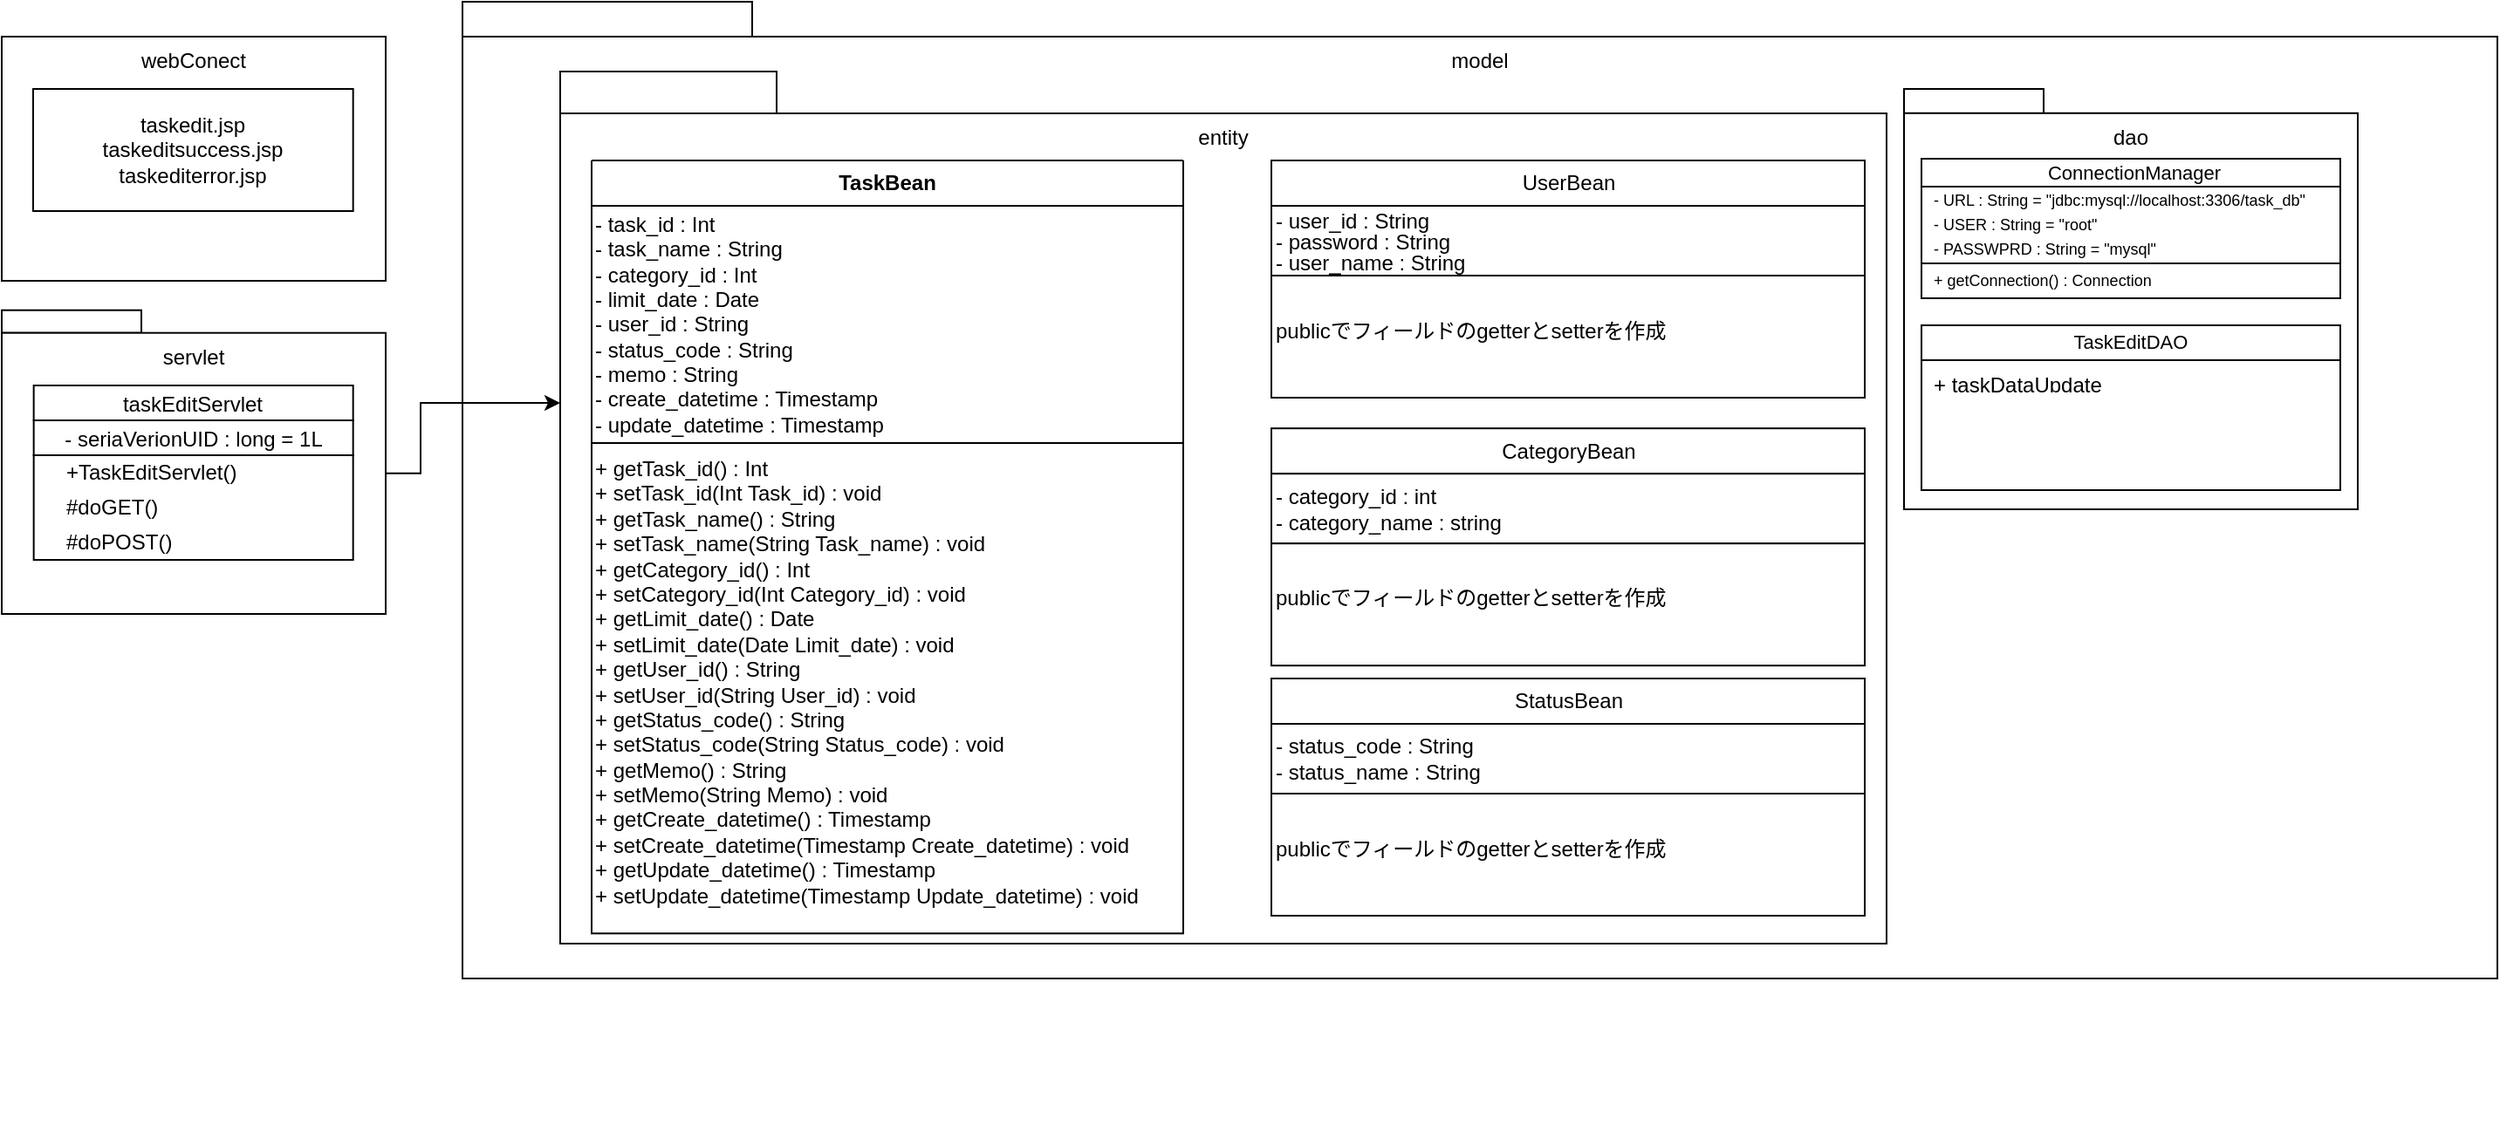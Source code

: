 <mxfile version="28.0.6">
  <diagram name="ページ1" id="dzZG1PhtQ2dyzGOq-ufO">
    <mxGraphModel dx="1090" dy="661" grid="1" gridSize="10" guides="1" tooltips="1" connect="1" arrows="1" fold="1" page="1" pageScale="1" pageWidth="827" pageHeight="1169" math="0" shadow="0">
      <root>
        <mxCell id="0" />
        <mxCell id="1" parent="0" />
        <mxCell id="Y0OqKeb04vZzmIcl4n4--27" value="" style="rounded=0;whiteSpace=wrap;html=1;" parent="1" vertex="1">
          <mxGeometry x="294" y="60" width="166" height="20" as="geometry" />
        </mxCell>
        <mxCell id="Y0OqKeb04vZzmIcl4n4--26" value="model" style="rounded=0;whiteSpace=wrap;html=1;verticalAlign=top;" parent="1" vertex="1">
          <mxGeometry x="294" y="80" width="1166" height="540" as="geometry" />
        </mxCell>
        <mxCell id="Y0OqKeb04vZzmIcl4n4--3" value="" style="group;align=center;" parent="1" vertex="1" connectable="0">
          <mxGeometry x="30" y="80" width="220" height="140" as="geometry" />
        </mxCell>
        <mxCell id="Y0OqKeb04vZzmIcl4n4--1" value="webConect" style="rounded=0;whiteSpace=wrap;html=1;align=center;labelPosition=center;verticalLabelPosition=middle;verticalAlign=top;container=1;" parent="Y0OqKeb04vZzmIcl4n4--3" vertex="1">
          <mxGeometry width="220" height="140" as="geometry">
            <mxRectangle width="100" height="30" as="alternateBounds" />
          </mxGeometry>
        </mxCell>
        <mxCell id="Y0OqKeb04vZzmIcl4n4--2" value="&lt;div&gt;taskedit.jsp&lt;/div&gt;&lt;div&gt;taskeditsuccess.jsp&lt;/div&gt;&lt;div&gt;taskediterror.jsp&lt;/div&gt;" style="rounded=0;whiteSpace=wrap;html=1;" parent="Y0OqKeb04vZzmIcl4n4--1" vertex="1">
          <mxGeometry x="17.993" y="30" width="183.333" height="70" as="geometry" />
        </mxCell>
        <mxCell id="Y0OqKeb04vZzmIcl4n4--12" value="" style="group" parent="1" vertex="1" connectable="0">
          <mxGeometry x="30" y="240" width="240" height="171" as="geometry" />
        </mxCell>
        <mxCell id="Y0OqKeb04vZzmIcl4n4--4" value="" style="rounded=0;whiteSpace=wrap;html=1;container=0;" parent="Y0OqKeb04vZzmIcl4n4--12" vertex="1">
          <mxGeometry y="-3.15" width="80" height="13" as="geometry" />
        </mxCell>
        <mxCell id="Y0OqKeb04vZzmIcl4n4--6" value="servlet" style="rounded=0;whiteSpace=wrap;html=1;align=center;container=0;labelPosition=center;verticalLabelPosition=middle;verticalAlign=top;" parent="Y0OqKeb04vZzmIcl4n4--12" vertex="1">
          <mxGeometry y="9.848" width="220" height="161.152" as="geometry" />
        </mxCell>
        <mxCell id="Y0OqKeb04vZzmIcl4n4--8" value="taskEdit&lt;span style=&quot;background-color: transparent; color: light-dark(rgb(0, 0, 0), rgb(255, 255, 255));&quot;&gt;Servlet&lt;/span&gt;" style="rounded=0;whiteSpace=wrap;html=1;verticalAlign=top;spacingTop=-3;" parent="Y0OqKeb04vZzmIcl4n4--12" vertex="1">
          <mxGeometry x="18.33" y="40" width="183" height="20" as="geometry" />
        </mxCell>
        <mxCell id="QrZZ47GBK98i8vPchPdG-18" value="" style="rounded=0;whiteSpace=wrap;html=1;" parent="Y0OqKeb04vZzmIcl4n4--12" vertex="1">
          <mxGeometry x="18.33" y="80" width="183" height="60" as="geometry" />
        </mxCell>
        <mxCell id="p6s_l67U7tZOyEWu5kIQ-1" value="" style="shape=table;startSize=0;container=1;collapsible=0;childLayout=tableLayout;fontSize=12;fillColor=none;strokeColor=none;align=left;" parent="Y0OqKeb04vZzmIcl4n4--12" vertex="1">
          <mxGeometry x="30" y="80.09" width="160" height="60" as="geometry" />
        </mxCell>
        <mxCell id="p6s_l67U7tZOyEWu5kIQ-2" value="" style="shape=tableRow;horizontal=0;startSize=0;swimlaneHead=0;swimlaneBody=0;strokeColor=inherit;top=0;left=0;bottom=0;right=0;collapsible=0;dropTarget=0;fillColor=none;points=[[0,0.5],[1,0.5]];portConstraint=eastwest;fontSize=16;" parent="p6s_l67U7tZOyEWu5kIQ-1" vertex="1">
          <mxGeometry width="160" height="20" as="geometry" />
        </mxCell>
        <mxCell id="p6s_l67U7tZOyEWu5kIQ-3" value="+TaskEditServlet()" style="shape=partialRectangle;html=1;whiteSpace=wrap;connectable=0;strokeColor=inherit;overflow=hidden;fillColor=none;top=0;left=0;bottom=0;right=0;pointerEvents=1;fontSize=12;align=left;spacingLeft=5;" parent="p6s_l67U7tZOyEWu5kIQ-2" vertex="1">
          <mxGeometry width="160" height="20" as="geometry">
            <mxRectangle width="160" height="20" as="alternateBounds" />
          </mxGeometry>
        </mxCell>
        <mxCell id="p6s_l67U7tZOyEWu5kIQ-4" value="" style="shape=tableRow;horizontal=0;startSize=0;swimlaneHead=0;swimlaneBody=0;strokeColor=inherit;top=0;left=0;bottom=0;right=0;collapsible=0;dropTarget=0;fillColor=none;points=[[0,0.5],[1,0.5]];portConstraint=eastwest;fontSize=16;" parent="p6s_l67U7tZOyEWu5kIQ-1" vertex="1">
          <mxGeometry y="20" width="160" height="20" as="geometry" />
        </mxCell>
        <mxCell id="p6s_l67U7tZOyEWu5kIQ-5" value="#doGET()" style="shape=partialRectangle;html=1;whiteSpace=wrap;connectable=0;strokeColor=inherit;overflow=hidden;fillColor=none;top=0;left=0;bottom=0;right=0;pointerEvents=1;fontSize=12;align=left;spacingLeft=5;" parent="p6s_l67U7tZOyEWu5kIQ-4" vertex="1">
          <mxGeometry width="160" height="20" as="geometry">
            <mxRectangle width="160" height="20" as="alternateBounds" />
          </mxGeometry>
        </mxCell>
        <mxCell id="p6s_l67U7tZOyEWu5kIQ-6" value="" style="shape=tableRow;horizontal=0;startSize=0;swimlaneHead=0;swimlaneBody=0;strokeColor=inherit;top=0;left=0;bottom=0;right=0;collapsible=0;dropTarget=0;fillColor=none;points=[[0,0.5],[1,0.5]];portConstraint=eastwest;fontSize=16;" parent="p6s_l67U7tZOyEWu5kIQ-1" vertex="1">
          <mxGeometry y="40" width="160" height="20" as="geometry" />
        </mxCell>
        <mxCell id="p6s_l67U7tZOyEWu5kIQ-7" value="#doPOST()" style="shape=partialRectangle;html=1;whiteSpace=wrap;connectable=0;strokeColor=inherit;overflow=hidden;fillColor=none;top=0;left=0;bottom=0;right=0;pointerEvents=1;fontSize=12;align=left;spacingLeft=5;" parent="p6s_l67U7tZOyEWu5kIQ-6" vertex="1">
          <mxGeometry width="160" height="20" as="geometry">
            <mxRectangle width="160" height="20" as="alternateBounds" />
          </mxGeometry>
        </mxCell>
        <mxCell id="QrZZ47GBK98i8vPchPdG-13" value="" style="rounded=0;whiteSpace=wrap;html=1;" parent="Y0OqKeb04vZzmIcl4n4--12" vertex="1">
          <mxGeometry x="18.33" y="60" width="183" height="20" as="geometry" />
        </mxCell>
        <UserObject label="- seriaVerionUID : long = 1L" placeholders="1" name="Variable" id="p6s_l67U7tZOyEWu5kIQ-11">
          <mxCell style="text;strokeColor=none;fillColor=none;align=center;verticalAlign=middle;overflow=hidden;" parent="Y0OqKeb04vZzmIcl4n4--12" vertex="1">
            <mxGeometry x="30" y="60" width="160" height="20" as="geometry" />
          </mxCell>
        </UserObject>
        <mxCell id="p6s_l67U7tZOyEWu5kIQ-10" value="" style="edgeStyle=orthogonalEdgeStyle;rounded=0;orthogonalLoop=1;jettySize=auto;html=1;exitX=1;exitY=0.5;exitDx=0;exitDy=0;" parent="1" source="Y0OqKeb04vZzmIcl4n4--6" target="Vzcn5Th_RRZx8E6nSQGE-6" edge="1">
          <mxGeometry relative="1" as="geometry">
            <Array as="points">
              <mxPoint x="270" y="330" />
              <mxPoint x="270" y="290" />
            </Array>
            <mxPoint x="211.33" y="315" as="sourcePoint" />
            <mxPoint x="270" y="290" as="targetPoint" />
          </mxGeometry>
        </mxCell>
        <mxCell id="Vzcn5Th_RRZx8E6nSQGE-7" value="" style="rounded=0;whiteSpace=wrap;html=1;aspect=fixed;direction=west;" parent="1" vertex="1">
          <mxGeometry x="350" y="100" width="124" height="24" as="geometry" />
        </mxCell>
        <mxCell id="YNCZixCwN9TrpQLyCiZt-29" value="" style="group" vertex="1" connectable="0" parent="1">
          <mxGeometry x="350" y="100" width="765" height="603" as="geometry" />
        </mxCell>
        <mxCell id="YNCZixCwN9TrpQLyCiZt-42" value="" style="group" vertex="1" connectable="0" parent="YNCZixCwN9TrpQLyCiZt-29">
          <mxGeometry y="24" width="760" height="476" as="geometry" />
        </mxCell>
        <mxCell id="Vzcn5Th_RRZx8E6nSQGE-6" value="entity" style="rounded=0;whiteSpace=wrap;html=1;spacingTop=-449;direction=west;" parent="YNCZixCwN9TrpQLyCiZt-42" vertex="1">
          <mxGeometry width="760" height="476" as="geometry" />
        </mxCell>
        <mxCell id="YNCZixCwN9TrpQLyCiZt-28" value="" style="group" vertex="1" connectable="0" parent="YNCZixCwN9TrpQLyCiZt-42">
          <mxGeometry x="18" y="27" width="339" height="443.17" as="geometry" />
        </mxCell>
        <mxCell id="Vzcn5Th_RRZx8E6nSQGE-10" value="- task_id : Int&lt;div&gt;- task_name : String&lt;/div&gt;&lt;div&gt;- category_id : Int&lt;/div&gt;&lt;div&gt;- limit_date : Date&lt;/div&gt;&lt;div&gt;- user_id : String&lt;/div&gt;&lt;div&gt;- status_code : String&lt;/div&gt;&lt;div&gt;- memo : String&lt;/div&gt;&lt;div&gt;- create_datetime : Timestamp&lt;/div&gt;&lt;div&gt;- update_datetime : Timestamp&lt;/div&gt;" style="rounded=0;whiteSpace=wrap;html=1;align=left;aspect=fixed;direction=west;" parent="YNCZixCwN9TrpQLyCiZt-28" vertex="1">
          <mxGeometry y="26" width="339" height="136" as="geometry" />
        </mxCell>
        <mxCell id="Vzcn5Th_RRZx8E6nSQGE-9" value="+ getTask_id() : Int&lt;div&gt;+ setTask_id(Int Task_id) : void&lt;/div&gt;&lt;div&gt;+ getTask_name() : String&lt;div&gt;+ setTask_name(String Task_name) : void&lt;/div&gt;&lt;/div&gt;&lt;div&gt;&lt;span style=&quot;background-color: transparent; color: light-dark(rgb(0, 0, 0), rgb(255, 255, 255));&quot;&gt;+ getCategory_id() : Int&lt;/span&gt;&lt;/div&gt;&lt;div&gt;&lt;div&gt;+ setCategory_id(Int Category_id) : void&lt;/div&gt;&lt;/div&gt;&lt;div&gt;+ getLimit_date() : Date&lt;div&gt;+ setLimit_date(Date Limit_date) : void&lt;/div&gt;&lt;/div&gt;&lt;div&gt;+ getUser_id() : String&lt;div&gt;+ setUser_id(String User_id) : void&lt;/div&gt;&lt;/div&gt;&lt;div&gt;+ getStatus_code() : String&lt;div&gt;+ setStatus_code(String Status_code) : void&lt;/div&gt;&lt;/div&gt;&lt;div&gt;+ getMemo() : String&lt;div&gt;+ setMemo(String Memo) : void&lt;/div&gt;&lt;/div&gt;&lt;div&gt;+ getCreate_datetime() : Timestamp&lt;div&gt;+ setCreate_datetime(&lt;span style=&quot;background-color: transparent; color: light-dark(rgb(0, 0, 0), rgb(255, 255, 255));&quot;&gt;Timestamp&lt;/span&gt;&lt;span style=&quot;background-color: transparent; color: light-dark(rgb(0, 0, 0), rgb(255, 255, 255));&quot;&gt;&amp;nbsp;Create_datetime&lt;/span&gt;&lt;span style=&quot;background-color: transparent; color: light-dark(rgb(0, 0, 0), rgb(255, 255, 255));&quot;&gt;) : void&lt;/span&gt;&lt;/div&gt;&lt;/div&gt;&lt;div&gt;+ getUpdate_datetime() : Timestamp&lt;div&gt;+ setUpdate_datetime(&lt;span style=&quot;background-color: transparent; color: light-dark(rgb(0, 0, 0), rgb(255, 255, 255));&quot;&gt;Timestamp&lt;/span&gt;&lt;span style=&quot;background-color: transparent; color: light-dark(rgb(0, 0, 0), rgb(255, 255, 255));&quot;&gt;&amp;nbsp;Update_datetime&lt;/span&gt;&lt;span style=&quot;background-color: transparent; color: light-dark(rgb(0, 0, 0), rgb(255, 255, 255));&quot;&gt;) : void&lt;/span&gt;&lt;/div&gt;&lt;/div&gt;" style="rounded=0;whiteSpace=wrap;html=1;align=left;spacingTop=-7;aspect=fixed;direction=west;" parent="YNCZixCwN9TrpQLyCiZt-28" vertex="1">
          <mxGeometry y="162" width="339" height="281.17" as="geometry" />
        </mxCell>
        <mxCell id="Vzcn5Th_RRZx8E6nSQGE-8" value="TaskBean" style="swimlane;whiteSpace=wrap;html=1;direction=west;startSize=441;container=0;" parent="YNCZixCwN9TrpQLyCiZt-28" vertex="1">
          <mxGeometry width="339" height="26" as="geometry">
            <mxRectangle x="17.5" y="54" width="90" height="30" as="alternateBounds" />
          </mxGeometry>
        </mxCell>
        <mxCell id="YNCZixCwN9TrpQLyCiZt-40" value="" style="group" vertex="1" connectable="0" parent="YNCZixCwN9TrpQLyCiZt-42">
          <mxGeometry x="407.5" y="27" width="340" height="136" as="geometry" />
        </mxCell>
        <mxCell id="YNCZixCwN9TrpQLyCiZt-25" value="UserBean" style="rounded=0;whiteSpace=wrap;html=1;" vertex="1" parent="YNCZixCwN9TrpQLyCiZt-40">
          <mxGeometry width="340" height="26" as="geometry" />
        </mxCell>
        <mxCell id="YNCZixCwN9TrpQLyCiZt-39" value="" style="group" vertex="1" connectable="0" parent="YNCZixCwN9TrpQLyCiZt-40">
          <mxGeometry y="26" width="340" height="110" as="geometry" />
        </mxCell>
        <mxCell id="YNCZixCwN9TrpQLyCiZt-8" value="&lt;div style=&quot;line-height: 100%;&quot;&gt;&lt;font&gt;- user_id : String&lt;/font&gt;&lt;div&gt;&lt;font&gt;- password : String&lt;br&gt;&lt;/font&gt;&lt;div&gt;&lt;font&gt;- user_name : String&lt;/font&gt;&lt;/div&gt;&lt;/div&gt;&lt;/div&gt;" style="rounded=0;whiteSpace=wrap;html=1;align=left;direction=west;" vertex="1" parent="YNCZixCwN9TrpQLyCiZt-39">
          <mxGeometry width="340" height="40" as="geometry" />
        </mxCell>
        <mxCell id="YNCZixCwN9TrpQLyCiZt-9" value="publicでフィールドのgetterとsetterを作成" style="rounded=0;whiteSpace=wrap;html=1;align=left;spacingTop=-7;direction=west;" vertex="1" parent="YNCZixCwN9TrpQLyCiZt-39">
          <mxGeometry y="40" width="340" height="70" as="geometry" />
        </mxCell>
        <mxCell id="YNCZixCwN9TrpQLyCiZt-43" value="" style="group" vertex="1" connectable="0" parent="YNCZixCwN9TrpQLyCiZt-42">
          <mxGeometry x="407.5" y="180.59" width="340" height="136" as="geometry" />
        </mxCell>
        <mxCell id="YNCZixCwN9TrpQLyCiZt-44" value="CategoryBean" style="rounded=0;whiteSpace=wrap;html=1;" vertex="1" parent="YNCZixCwN9TrpQLyCiZt-43">
          <mxGeometry width="340" height="26" as="geometry" />
        </mxCell>
        <mxCell id="YNCZixCwN9TrpQLyCiZt-45" value="" style="group" vertex="1" connectable="0" parent="YNCZixCwN9TrpQLyCiZt-43">
          <mxGeometry y="26" width="340" height="110" as="geometry" />
        </mxCell>
        <mxCell id="YNCZixCwN9TrpQLyCiZt-46" value="- category_id : int&lt;div&gt;- category_name : string&lt;/div&gt;" style="rounded=0;whiteSpace=wrap;html=1;align=left;direction=west;" vertex="1" parent="YNCZixCwN9TrpQLyCiZt-45">
          <mxGeometry width="340" height="40" as="geometry" />
        </mxCell>
        <mxCell id="YNCZixCwN9TrpQLyCiZt-47" value="publicでフィールドのgetterとsetterを作成" style="rounded=0;whiteSpace=wrap;html=1;align=left;spacingTop=-7;direction=west;" vertex="1" parent="YNCZixCwN9TrpQLyCiZt-45">
          <mxGeometry y="40" width="340" height="70" as="geometry" />
        </mxCell>
        <mxCell id="YNCZixCwN9TrpQLyCiZt-48" value="" style="group" vertex="1" connectable="0" parent="YNCZixCwN9TrpQLyCiZt-42">
          <mxGeometry x="407.5" y="324" width="340" height="136" as="geometry" />
        </mxCell>
        <mxCell id="YNCZixCwN9TrpQLyCiZt-49" value="StatusBean" style="rounded=0;whiteSpace=wrap;html=1;" vertex="1" parent="YNCZixCwN9TrpQLyCiZt-48">
          <mxGeometry width="340" height="26" as="geometry" />
        </mxCell>
        <mxCell id="YNCZixCwN9TrpQLyCiZt-50" value="" style="group" vertex="1" connectable="0" parent="YNCZixCwN9TrpQLyCiZt-48">
          <mxGeometry y="26" width="340" height="110" as="geometry" />
        </mxCell>
        <mxCell id="YNCZixCwN9TrpQLyCiZt-51" value="- status_code : String&lt;div&gt;- status_name : String&lt;/div&gt;" style="rounded=0;whiteSpace=wrap;html=1;align=left;direction=west;" vertex="1" parent="YNCZixCwN9TrpQLyCiZt-50">
          <mxGeometry width="340" height="40" as="geometry" />
        </mxCell>
        <mxCell id="YNCZixCwN9TrpQLyCiZt-52" value="publicでフィールドのgetterとsetterを作成" style="rounded=0;whiteSpace=wrap;html=1;align=left;spacingTop=-7;direction=west;" vertex="1" parent="YNCZixCwN9TrpQLyCiZt-50">
          <mxGeometry y="40" width="340" height="70" as="geometry" />
        </mxCell>
        <mxCell id="QrZZ47GBK98i8vPchPdG-60" value="" style="group" parent="1" vertex="1" connectable="0">
          <mxGeometry x="1120" y="110" width="260" height="241" as="geometry" />
        </mxCell>
        <mxCell id="QrZZ47GBK98i8vPchPdG-48" value="" style="group" parent="QrZZ47GBK98i8vPchPdG-60" vertex="1" connectable="0">
          <mxGeometry width="260" height="241" as="geometry" />
        </mxCell>
        <mxCell id="Y0OqKeb04vZzmIcl4n4--21" value="" style="rounded=0;whiteSpace=wrap;html=1;container=0;" parent="QrZZ47GBK98i8vPchPdG-48" vertex="1">
          <mxGeometry width="80" height="14" as="geometry" />
        </mxCell>
        <mxCell id="Y0OqKeb04vZzmIcl4n4--22" value="dao" style="rounded=0;whiteSpace=wrap;html=1;align=center;container=0;labelPosition=center;verticalLabelPosition=middle;verticalAlign=top;" parent="QrZZ47GBK98i8vPchPdG-48" vertex="1">
          <mxGeometry y="13.88" width="260" height="227.12" as="geometry" />
        </mxCell>
        <mxCell id="Vzcn5Th_RRZx8E6nSQGE-52" value="" style="rounded=0;whiteSpace=wrap;html=1;" parent="QrZZ47GBK98i8vPchPdG-48" vertex="1">
          <mxGeometry x="10" y="150" width="240" height="80" as="geometry" />
        </mxCell>
        <mxCell id="Vzcn5Th_RRZx8E6nSQGE-53" value="" style="shape=table;startSize=0;container=1;collapsible=0;childLayout=tableLayout;fontSize=11;fillColor=none;strokeColor=none;" parent="QrZZ47GBK98i8vPchPdG-48" vertex="1">
          <mxGeometry x="10" y="160" width="240" height="60" as="geometry" />
        </mxCell>
        <mxCell id="Vzcn5Th_RRZx8E6nSQGE-54" value="" style="shape=tableRow;horizontal=0;startSize=0;swimlaneHead=0;swimlaneBody=0;strokeColor=inherit;top=0;left=0;bottom=0;right=0;collapsible=0;dropTarget=0;fillColor=none;points=[[0,0.5],[1,0.5]];portConstraint=eastwest;fontSize=16;" parent="Vzcn5Th_RRZx8E6nSQGE-53" vertex="1">
          <mxGeometry width="240" height="15" as="geometry" />
        </mxCell>
        <mxCell id="Vzcn5Th_RRZx8E6nSQGE-55" value="+&amp;nbsp;&lt;span style=&quot;background-color: transparent; color: light-dark(rgb(0, 0, 0), rgb(255, 255, 255));&quot;&gt;taskDataUpdate&lt;/span&gt;" style="shape=partialRectangle;html=1;whiteSpace=wrap;connectable=0;strokeColor=inherit;overflow=hidden;fillColor=none;top=0;left=0;bottom=0;right=0;pointerEvents=1;fontSize=12;align=left;spacingLeft=5;" parent="Vzcn5Th_RRZx8E6nSQGE-54" vertex="1">
          <mxGeometry width="240" height="15" as="geometry">
            <mxRectangle width="240" height="15" as="alternateBounds" />
          </mxGeometry>
        </mxCell>
        <mxCell id="Vzcn5Th_RRZx8E6nSQGE-56" value="" style="shape=tableRow;horizontal=0;startSize=0;swimlaneHead=0;swimlaneBody=0;strokeColor=inherit;top=0;left=0;bottom=0;right=0;collapsible=0;dropTarget=0;fillColor=none;points=[[0,0.5],[1,0.5]];portConstraint=eastwest;fontSize=16;" parent="Vzcn5Th_RRZx8E6nSQGE-53" vertex="1">
          <mxGeometry y="15" width="240" height="15" as="geometry" />
        </mxCell>
        <mxCell id="Vzcn5Th_RRZx8E6nSQGE-57" value="" style="shape=partialRectangle;html=1;whiteSpace=wrap;connectable=0;strokeColor=inherit;overflow=hidden;fillColor=none;top=0;left=0;bottom=0;right=0;pointerEvents=1;fontSize=12;align=left;spacingLeft=5;" parent="Vzcn5Th_RRZx8E6nSQGE-56" vertex="1">
          <mxGeometry width="240" height="15" as="geometry">
            <mxRectangle width="240" height="15" as="alternateBounds" />
          </mxGeometry>
        </mxCell>
        <mxCell id="Vzcn5Th_RRZx8E6nSQGE-58" value="" style="shape=tableRow;horizontal=0;startSize=0;swimlaneHead=0;swimlaneBody=0;strokeColor=inherit;top=0;left=0;bottom=0;right=0;collapsible=0;dropTarget=0;fillColor=none;points=[[0,0.5],[1,0.5]];portConstraint=eastwest;fontSize=16;" parent="Vzcn5Th_RRZx8E6nSQGE-53" vertex="1">
          <mxGeometry y="30" width="240" height="15" as="geometry" />
        </mxCell>
        <mxCell id="Vzcn5Th_RRZx8E6nSQGE-59" value="" style="shape=partialRectangle;html=1;whiteSpace=wrap;connectable=0;strokeColor=inherit;overflow=hidden;fillColor=none;top=0;left=0;bottom=0;right=0;pointerEvents=1;fontSize=12;align=left;spacingLeft=5;" parent="Vzcn5Th_RRZx8E6nSQGE-58" vertex="1">
          <mxGeometry width="240" height="15" as="geometry">
            <mxRectangle width="240" height="15" as="alternateBounds" />
          </mxGeometry>
        </mxCell>
        <mxCell id="Vzcn5Th_RRZx8E6nSQGE-60" style="shape=tableRow;horizontal=0;startSize=0;swimlaneHead=0;swimlaneBody=0;strokeColor=inherit;top=0;left=0;bottom=0;right=0;collapsible=0;dropTarget=0;fillColor=none;points=[[0,0.5],[1,0.5]];portConstraint=eastwest;fontSize=16;" parent="Vzcn5Th_RRZx8E6nSQGE-53" vertex="1">
          <mxGeometry y="45" width="240" height="15" as="geometry" />
        </mxCell>
        <mxCell id="Vzcn5Th_RRZx8E6nSQGE-61" value="" style="shape=partialRectangle;html=1;whiteSpace=wrap;connectable=0;strokeColor=inherit;overflow=hidden;fillColor=none;top=0;left=0;bottom=0;right=0;pointerEvents=1;fontSize=12;align=left;spacingLeft=5;" parent="Vzcn5Th_RRZx8E6nSQGE-60" vertex="1">
          <mxGeometry width="240" height="15" as="geometry">
            <mxRectangle width="240" height="15" as="alternateBounds" />
          </mxGeometry>
        </mxCell>
        <mxCell id="QrZZ47GBK98i8vPchPdG-50" value="" style="group" parent="QrZZ47GBK98i8vPchPdG-60" vertex="1" connectable="0">
          <mxGeometry x="10" y="40" width="240" height="80" as="geometry" />
        </mxCell>
        <mxCell id="QrZZ47GBK98i8vPchPdG-49" value="" style="group" parent="QrZZ47GBK98i8vPchPdG-50" vertex="1" connectable="0">
          <mxGeometry width="240" height="80" as="geometry" />
        </mxCell>
        <mxCell id="Y0OqKeb04vZzmIcl4n4--24" value="&lt;div style=&quot;line-height: 130%;&quot;&gt;&lt;div style=&quot;&quot;&gt;&lt;font style=&quot;font-size: 8px; line-height: 130%;&quot;&gt;&lt;span style=&quot;font-size: 11px; line-height: 130%;&quot;&gt;Co&lt;/span&gt;&lt;/font&gt;&lt;span style=&quot;font-size: 11px; background-color: transparent; color: light-dark(rgb(0, 0, 0), rgb(255, 255, 255));&quot;&gt;nnectionManager&lt;/span&gt;&lt;/div&gt;&lt;/div&gt;" style="rounded=0;whiteSpace=wrap;html=1;align=center;spacingLeft=4;container=0;verticalAlign=top;spacingTop=-6;spacing=2;" parent="QrZZ47GBK98i8vPchPdG-49" vertex="1">
          <mxGeometry width="240" height="80" as="geometry" />
        </mxCell>
        <mxCell id="QrZZ47GBK98i8vPchPdG-34" value="" style="shape=table;startSize=0;container=1;collapsible=0;childLayout=tableLayout;fontSize=11;fillColor=none;strokeColor=none;" parent="QrZZ47GBK98i8vPchPdG-49" vertex="1">
          <mxGeometry y="16" width="240" height="60" as="geometry" />
        </mxCell>
        <mxCell id="QrZZ47GBK98i8vPchPdG-35" value="" style="shape=tableRow;horizontal=0;startSize=0;swimlaneHead=0;swimlaneBody=0;strokeColor=inherit;top=0;left=0;bottom=0;right=0;collapsible=0;dropTarget=0;fillColor=none;points=[[0,0.5],[1,0.5]];portConstraint=eastwest;fontSize=12;strokeWidth=0;perimeterSpacing=0;align=center;spacing=0;" parent="QrZZ47GBK98i8vPchPdG-34" vertex="1">
          <mxGeometry width="240" height="14" as="geometry" />
        </mxCell>
        <mxCell id="QrZZ47GBK98i8vPchPdG-36" value="&lt;font style=&quot;line-height: 10.4px;&quot;&gt;&lt;div style=&quot;text-align: center;&quot;&gt;&lt;span style=&quot;background-color: transparent; color: light-dark(rgb(0, 0, 0), rgb(255, 255, 255));&quot;&gt;- URL : String = &quot;jdbc:mysql://localhost:3306/task_db&quot;&lt;/span&gt;&lt;/div&gt;&lt;/font&gt;" style="shape=partialRectangle;html=1;whiteSpace=wrap;connectable=0;strokeColor=inherit;overflow=hidden;fillColor=none;top=0;left=0;bottom=0;right=0;pointerEvents=1;fontSize=9;align=left;spacingLeft=5;" parent="QrZZ47GBK98i8vPchPdG-35" vertex="1">
          <mxGeometry width="240" height="14" as="geometry">
            <mxRectangle width="240" height="14" as="alternateBounds" />
          </mxGeometry>
        </mxCell>
        <mxCell id="QrZZ47GBK98i8vPchPdG-37" value="" style="shape=tableRow;horizontal=0;startSize=0;swimlaneHead=0;swimlaneBody=0;strokeColor=inherit;top=0;left=0;bottom=0;right=0;collapsible=0;dropTarget=0;fillColor=none;points=[[0,0.5],[1,0.5]];portConstraint=eastwest;fontSize=9;" parent="QrZZ47GBK98i8vPchPdG-34" vertex="1">
          <mxGeometry y="14" width="240" height="14" as="geometry" />
        </mxCell>
        <mxCell id="QrZZ47GBK98i8vPchPdG-38" value="&lt;div&gt;&lt;font style=&quot;line-height: 10.4px;&quot;&gt;- USER : String = &quot;root&quot;&lt;/font&gt;&lt;/div&gt;&lt;div&gt;&lt;br&gt;&lt;/div&gt;" style="shape=partialRectangle;html=1;whiteSpace=wrap;connectable=0;strokeColor=inherit;overflow=hidden;fillColor=none;top=0;left=0;bottom=0;right=0;pointerEvents=1;fontSize=9;align=left;spacingLeft=5;" parent="QrZZ47GBK98i8vPchPdG-37" vertex="1">
          <mxGeometry width="240" height="14" as="geometry">
            <mxRectangle width="240" height="14" as="alternateBounds" />
          </mxGeometry>
        </mxCell>
        <mxCell id="QrZZ47GBK98i8vPchPdG-39" value="" style="shape=tableRow;horizontal=0;startSize=0;swimlaneHead=0;swimlaneBody=0;strokeColor=inherit;top=0;left=0;bottom=0;right=0;collapsible=0;dropTarget=0;fillColor=none;points=[[0,0.5],[1,0.5]];portConstraint=eastwest;fontSize=16;" parent="QrZZ47GBK98i8vPchPdG-34" vertex="1">
          <mxGeometry y="28" width="240" height="18" as="geometry" />
        </mxCell>
        <mxCell id="QrZZ47GBK98i8vPchPdG-40" value="&lt;div&gt;&lt;font style=&quot;line-height: 10.4px;&quot;&gt;- PASSWPRD : String = &quot;mysql&quot;&lt;/font&gt;&lt;/div&gt;&lt;div&gt;&lt;br&gt;&lt;/div&gt;" style="shape=partialRectangle;html=1;whiteSpace=wrap;connectable=0;strokeColor=inherit;overflow=hidden;fillColor=none;top=0;left=0;bottom=0;right=0;pointerEvents=1;fontSize=9;align=left;spacingLeft=5;" parent="QrZZ47GBK98i8vPchPdG-39" vertex="1">
          <mxGeometry width="240" height="18" as="geometry">
            <mxRectangle width="240" height="18" as="alternateBounds" />
          </mxGeometry>
        </mxCell>
        <mxCell id="QrZZ47GBK98i8vPchPdG-41" style="shape=tableRow;horizontal=0;startSize=0;swimlaneHead=0;swimlaneBody=0;strokeColor=inherit;top=0;left=0;bottom=0;right=0;collapsible=0;dropTarget=0;fillColor=none;points=[[0,0.5],[1,0.5]];portConstraint=eastwest;fontSize=16;" parent="QrZZ47GBK98i8vPchPdG-34" vertex="1">
          <mxGeometry y="46" width="240" height="14" as="geometry" />
        </mxCell>
        <mxCell id="QrZZ47GBK98i8vPchPdG-42" value="&lt;span&gt;+ getConnection() : Connection&lt;/span&gt;" style="shape=partialRectangle;html=1;whiteSpace=wrap;connectable=0;strokeColor=inherit;overflow=hidden;fillColor=none;top=0;left=0;bottom=0;right=0;pointerEvents=1;fontSize=9;align=left;spacingLeft=5;" parent="QrZZ47GBK98i8vPchPdG-41" vertex="1">
          <mxGeometry width="240" height="14" as="geometry">
            <mxRectangle width="240" height="14" as="alternateBounds" />
          </mxGeometry>
        </mxCell>
        <mxCell id="Y0OqKeb04vZzmIcl4n4--31" value="" style="endArrow=none;html=1;rounded=0;exitX=0;exitY=0.75;exitDx=0;exitDy=0;entryX=1;entryY=0.75;entryDx=0;entryDy=0;" parent="QrZZ47GBK98i8vPchPdG-49" source="Y0OqKeb04vZzmIcl4n4--24" target="Y0OqKeb04vZzmIcl4n4--24" edge="1">
          <mxGeometry width="50" height="50" relative="1" as="geometry">
            <mxPoint x="70" y="70" as="sourcePoint" />
            <mxPoint x="120" y="20" as="targetPoint" />
          </mxGeometry>
        </mxCell>
        <mxCell id="Y0OqKeb04vZzmIcl4n4--30" value="" style="endArrow=none;html=1;rounded=0;exitX=0;exitY=0.25;exitDx=0;exitDy=0;entryX=1;entryY=0.25;entryDx=0;entryDy=0;" parent="QrZZ47GBK98i8vPchPdG-50" edge="1">
          <mxGeometry width="50" height="50" relative="1" as="geometry">
            <mxPoint y="16" as="sourcePoint" />
            <mxPoint x="240" y="16" as="targetPoint" />
          </mxGeometry>
        </mxCell>
        <mxCell id="QrZZ47GBK98i8vPchPdG-55" value="" style="group" parent="QrZZ47GBK98i8vPchPdG-60" vertex="1" connectable="0">
          <mxGeometry x="10" y="140" width="240" height="20" as="geometry" />
        </mxCell>
        <mxCell id="Y0OqKeb04vZzmIcl4n4--32" value="&lt;font style=&quot;font-size: 11px;&quot;&gt;TaskEdit&lt;/font&gt;&lt;span style=&quot;font-size: 11px; background-color: transparent; color: light-dark(rgb(0, 0, 0), rgb(255, 255, 255));&quot;&gt;DAO&lt;/span&gt;&lt;div&gt;&lt;div&gt;&lt;br&gt;&lt;/div&gt;&lt;/div&gt;" style="rounded=0;whiteSpace=wrap;html=1;align=center;verticalAlign=top;fontSize=8;spacingTop=-4;" parent="QrZZ47GBK98i8vPchPdG-55" vertex="1">
          <mxGeometry y="-4.5" width="240" height="20" as="geometry" />
        </mxCell>
      </root>
    </mxGraphModel>
  </diagram>
</mxfile>
